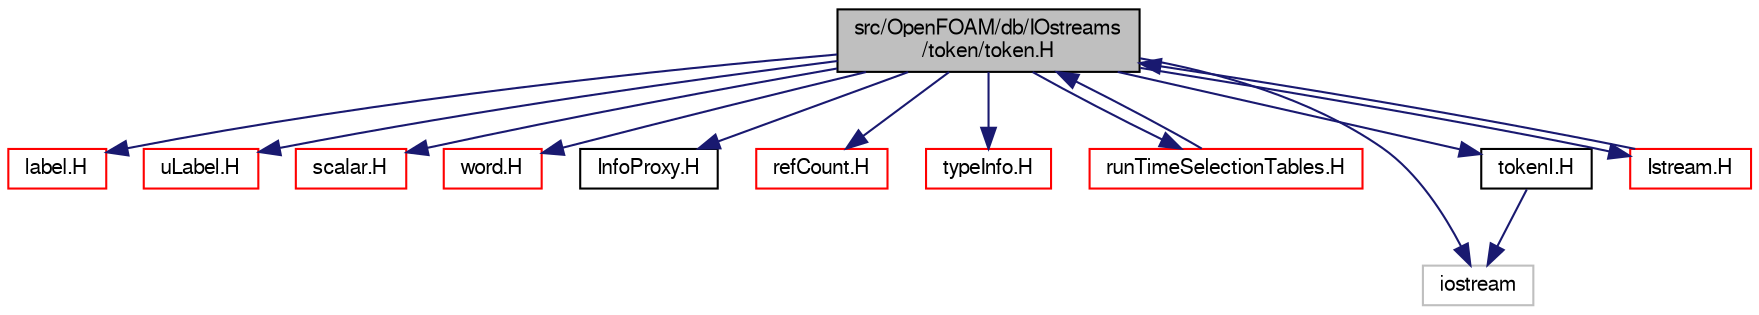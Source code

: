 digraph "src/OpenFOAM/db/IOstreams/token/token.H"
{
  bgcolor="transparent";
  edge [fontname="FreeSans",fontsize="10",labelfontname="FreeSans",labelfontsize="10"];
  node [fontname="FreeSans",fontsize="10",shape=record];
  Node0 [label="src/OpenFOAM/db/IOstreams\l/token/token.H",height=0.2,width=0.4,color="black", fillcolor="grey75", style="filled", fontcolor="black"];
  Node0 -> Node1 [color="midnightblue",fontsize="10",style="solid",fontname="FreeSans"];
  Node1 [label="label.H",height=0.2,width=0.4,color="red",URL="$a12371.html"];
  Node0 -> Node7 [color="midnightblue",fontsize="10",style="solid",fontname="FreeSans"];
  Node7 [label="uLabel.H",height=0.2,width=0.4,color="red",URL="$a12410.html"];
  Node0 -> Node8 [color="midnightblue",fontsize="10",style="solid",fontname="FreeSans"];
  Node8 [label="scalar.H",height=0.2,width=0.4,color="red",URL="$a12533.html"];
  Node0 -> Node13 [color="midnightblue",fontsize="10",style="solid",fontname="FreeSans"];
  Node13 [label="word.H",height=0.2,width=0.4,color="red",URL="$a12662.html"];
  Node0 -> Node25 [color="midnightblue",fontsize="10",style="solid",fontname="FreeSans"];
  Node25 [label="InfoProxy.H",height=0.2,width=0.4,color="black",URL="$a09077.html"];
  Node0 -> Node26 [color="midnightblue",fontsize="10",style="solid",fontname="FreeSans"];
  Node26 [label="refCount.H",height=0.2,width=0.4,color="red",URL="$a11084.html"];
  Node0 -> Node28 [color="midnightblue",fontsize="10",style="solid",fontname="FreeSans"];
  Node28 [label="typeInfo.H",height=0.2,width=0.4,color="red",URL="$a09341.html"];
  Node0 -> Node45 [color="midnightblue",fontsize="10",style="solid",fontname="FreeSans"];
  Node45 [label="runTimeSelectionTables.H",height=0.2,width=0.4,color="red",URL="$a09266.html",tooltip="Macros to ease declaration of run-time selection tables. "];
  Node45 -> Node0 [color="midnightblue",fontsize="10",style="solid",fontname="FreeSans"];
  Node0 -> Node20 [color="midnightblue",fontsize="10",style="solid",fontname="FreeSans"];
  Node20 [label="iostream",height=0.2,width=0.4,color="grey75"];
  Node0 -> Node52 [color="midnightblue",fontsize="10",style="solid",fontname="FreeSans"];
  Node52 [label="tokenI.H",height=0.2,width=0.4,color="black",URL="$a09224.html"];
  Node52 -> Node20 [color="midnightblue",fontsize="10",style="solid",fontname="FreeSans"];
  Node0 -> Node53 [color="midnightblue",fontsize="10",style="solid",fontname="FreeSans"];
  Node53 [label="Istream.H",height=0.2,width=0.4,color="red",URL="$a09092.html"];
  Node53 -> Node0 [color="midnightblue",fontsize="10",style="solid",fontname="FreeSans"];
}

